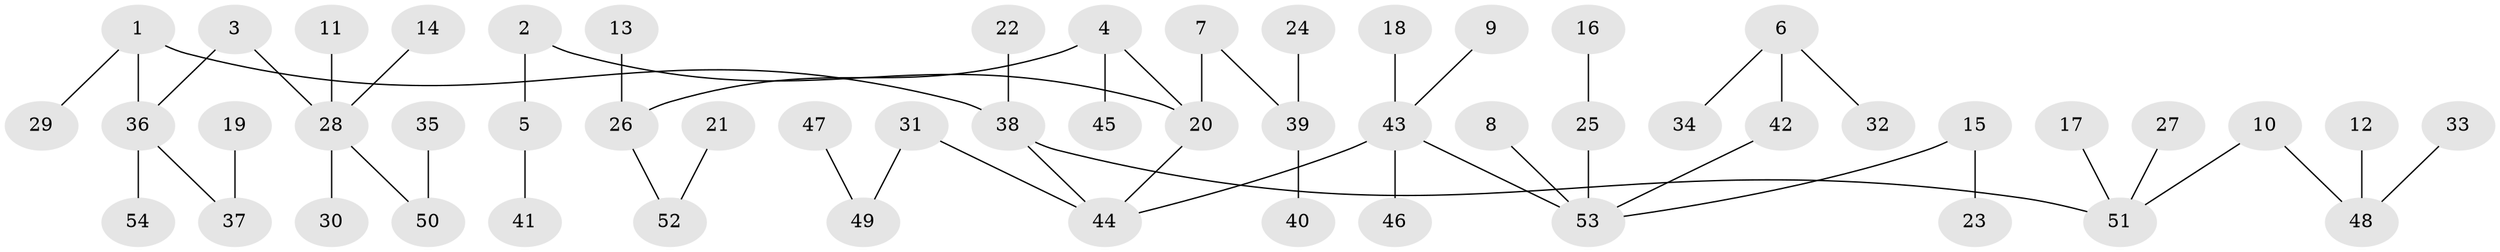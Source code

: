 // original degree distribution, {6: 0.037037037037037035, 5: 0.027777777777777776, 7: 0.018518518518518517, 2: 0.18518518518518517, 3: 0.1388888888888889, 1: 0.5555555555555556, 4: 0.037037037037037035}
// Generated by graph-tools (version 1.1) at 2025/02/03/09/25 03:02:22]
// undirected, 54 vertices, 53 edges
graph export_dot {
graph [start="1"]
  node [color=gray90,style=filled];
  1;
  2;
  3;
  4;
  5;
  6;
  7;
  8;
  9;
  10;
  11;
  12;
  13;
  14;
  15;
  16;
  17;
  18;
  19;
  20;
  21;
  22;
  23;
  24;
  25;
  26;
  27;
  28;
  29;
  30;
  31;
  32;
  33;
  34;
  35;
  36;
  37;
  38;
  39;
  40;
  41;
  42;
  43;
  44;
  45;
  46;
  47;
  48;
  49;
  50;
  51;
  52;
  53;
  54;
  1 -- 29 [weight=1.0];
  1 -- 36 [weight=1.0];
  1 -- 38 [weight=1.0];
  2 -- 5 [weight=1.0];
  2 -- 20 [weight=1.0];
  3 -- 28 [weight=1.0];
  3 -- 36 [weight=1.0];
  4 -- 20 [weight=1.0];
  4 -- 26 [weight=1.0];
  4 -- 45 [weight=1.0];
  5 -- 41 [weight=1.0];
  6 -- 32 [weight=1.0];
  6 -- 34 [weight=1.0];
  6 -- 42 [weight=1.0];
  7 -- 20 [weight=1.0];
  7 -- 39 [weight=1.0];
  8 -- 53 [weight=1.0];
  9 -- 43 [weight=1.0];
  10 -- 48 [weight=1.0];
  10 -- 51 [weight=1.0];
  11 -- 28 [weight=1.0];
  12 -- 48 [weight=1.0];
  13 -- 26 [weight=1.0];
  14 -- 28 [weight=1.0];
  15 -- 23 [weight=1.0];
  15 -- 53 [weight=1.0];
  16 -- 25 [weight=1.0];
  17 -- 51 [weight=1.0];
  18 -- 43 [weight=1.0];
  19 -- 37 [weight=1.0];
  20 -- 44 [weight=1.0];
  21 -- 52 [weight=1.0];
  22 -- 38 [weight=1.0];
  24 -- 39 [weight=1.0];
  25 -- 53 [weight=1.0];
  26 -- 52 [weight=1.0];
  27 -- 51 [weight=1.0];
  28 -- 30 [weight=1.0];
  28 -- 50 [weight=1.0];
  31 -- 44 [weight=1.0];
  31 -- 49 [weight=1.0];
  33 -- 48 [weight=1.0];
  35 -- 50 [weight=1.0];
  36 -- 37 [weight=1.0];
  36 -- 54 [weight=1.0];
  38 -- 44 [weight=1.0];
  38 -- 51 [weight=1.0];
  39 -- 40 [weight=1.0];
  42 -- 53 [weight=1.0];
  43 -- 44 [weight=1.0];
  43 -- 46 [weight=1.0];
  43 -- 53 [weight=1.0];
  47 -- 49 [weight=1.0];
}
